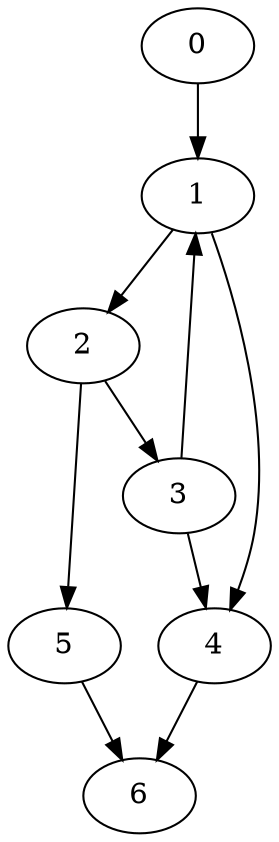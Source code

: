 digraph {
	0
	1
	2
	3
	4
	5
	6
	3 -> 1
	0 -> 1
	1 -> 2
	2 -> 3
	3 -> 4
	1 -> 4
	2 -> 5
	4 -> 6
	5 -> 6
}
